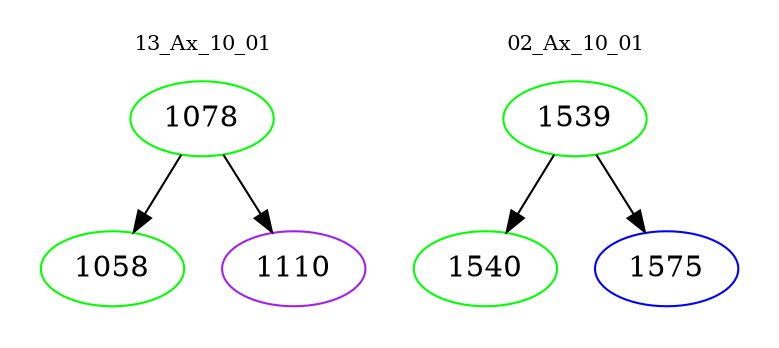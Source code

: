 digraph{
subgraph cluster_0 {
color = white
label = "13_Ax_10_01";
fontsize=10;
T0_1078 [label="1078", color="green"]
T0_1078 -> T0_1058 [color="black"]
T0_1058 [label="1058", color="green"]
T0_1078 -> T0_1110 [color="black"]
T0_1110 [label="1110", color="purple"]
}
subgraph cluster_1 {
color = white
label = "02_Ax_10_01";
fontsize=10;
T1_1539 [label="1539", color="green"]
T1_1539 -> T1_1540 [color="black"]
T1_1540 [label="1540", color="green"]
T1_1539 -> T1_1575 [color="black"]
T1_1575 [label="1575", color="blue"]
}
}
